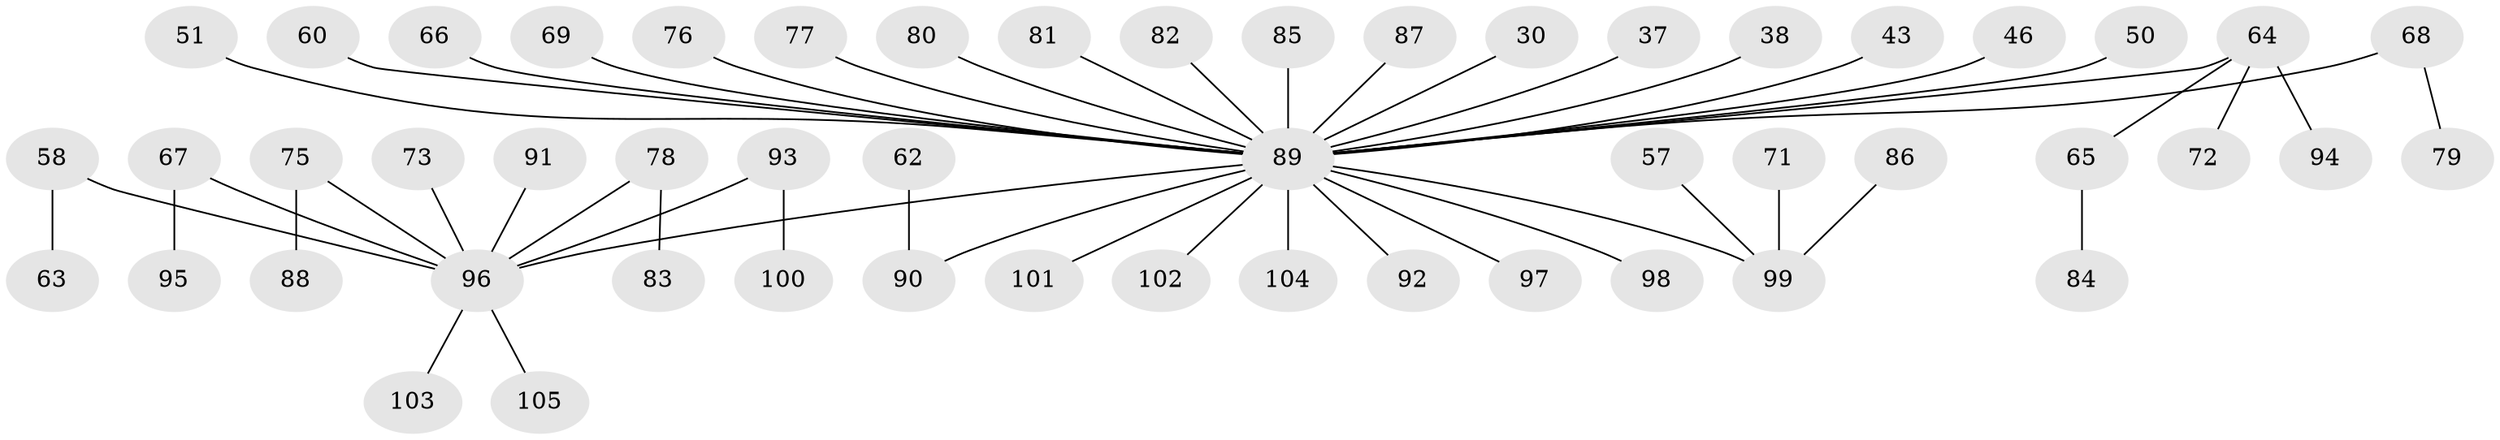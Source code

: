 // original degree distribution, {4: 0.06666666666666667, 3: 0.1523809523809524, 8: 0.009523809523809525, 2: 0.2, 1: 0.5238095238095238, 6: 0.01904761904761905, 5: 0.02857142857142857}
// Generated by graph-tools (version 1.1) at 2025/57/03/04/25 21:57:02]
// undirected, 52 vertices, 51 edges
graph export_dot {
graph [start="1"]
  node [color=gray90,style=filled];
  30;
  37;
  38;
  43;
  46;
  50;
  51;
  57 [super="+23+55"];
  58;
  60;
  62;
  63;
  64 [super="+36"];
  65;
  66;
  67;
  68 [super="+22"];
  69;
  71;
  72 [super="+47"];
  73;
  75;
  76;
  77;
  78;
  79;
  80;
  81;
  82;
  83;
  84;
  85;
  86;
  87;
  88;
  89 [super="+39+70+28+74"];
  90 [super="+52"];
  91;
  92;
  93;
  94;
  95;
  96 [super="+56"];
  97 [super="+18"];
  98;
  99 [super="+54"];
  100;
  101;
  102;
  103;
  104;
  105;
  30 -- 89;
  37 -- 89;
  38 -- 89;
  43 -- 89;
  46 -- 89;
  50 -- 89;
  51 -- 89;
  57 -- 99;
  58 -- 63;
  58 -- 96;
  60 -- 89;
  62 -- 90;
  64 -- 65;
  64 -- 94;
  64 -- 89;
  64 -- 72;
  65 -- 84;
  66 -- 89;
  67 -- 95;
  67 -- 96;
  68 -- 79;
  68 -- 89;
  69 -- 89;
  71 -- 99;
  73 -- 96;
  75 -- 88;
  75 -- 96;
  76 -- 89;
  77 -- 89;
  78 -- 83;
  78 -- 96;
  80 -- 89;
  81 -- 89;
  82 -- 89;
  85 -- 89;
  86 -- 99;
  87 -- 89;
  89 -- 90;
  89 -- 92;
  89 -- 96;
  89 -- 97;
  89 -- 98;
  89 -- 102;
  89 -- 104;
  89 -- 101;
  89 -- 99;
  91 -- 96;
  93 -- 100;
  93 -- 96;
  96 -- 103;
  96 -- 105;
}

